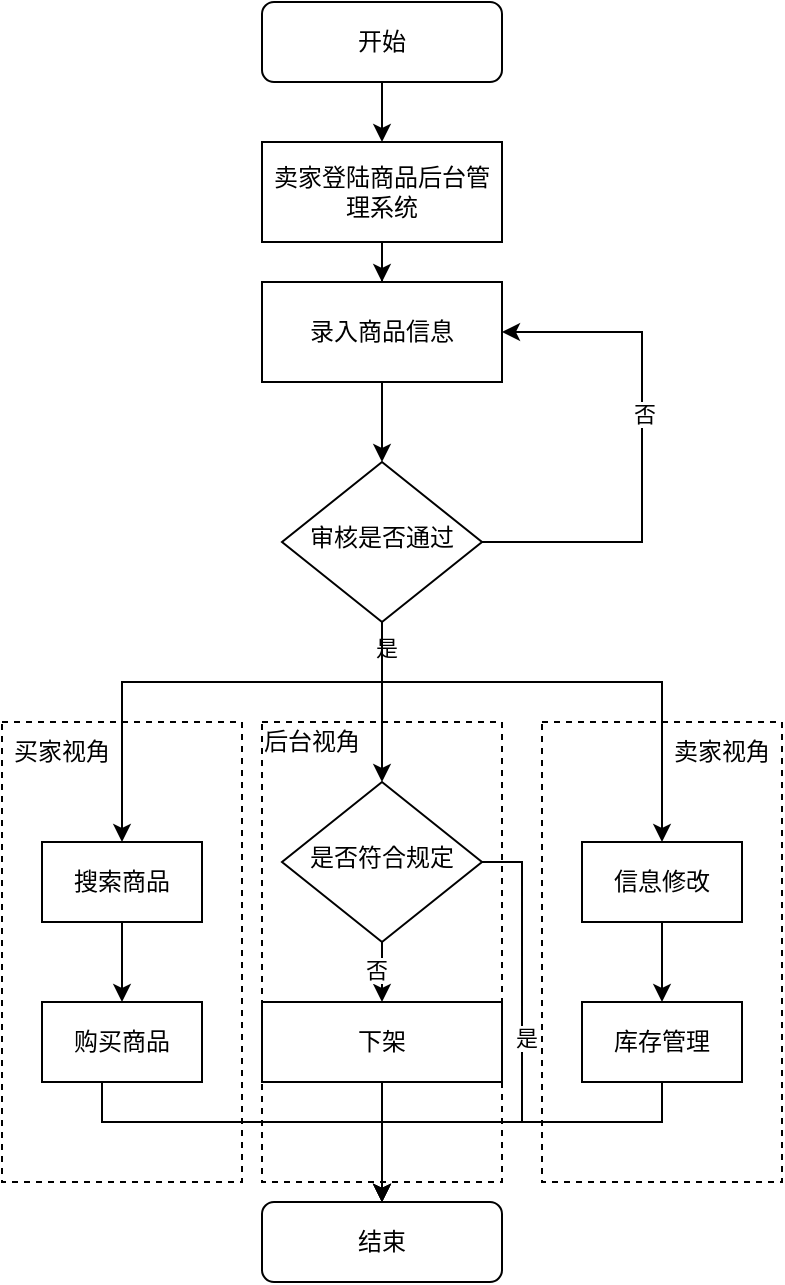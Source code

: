 <mxfile version="21.2.9" type="github">
  <diagram id="C5RBs43oDa-KdzZeNtuy" name="Page-1">
    <mxGraphModel dx="954" dy="1784" grid="1" gridSize="10" guides="1" tooltips="1" connect="1" arrows="1" fold="1" page="1" pageScale="1" pageWidth="827" pageHeight="1169" math="0" shadow="0">
      <root>
        <mxCell id="WIyWlLk6GJQsqaUBKTNV-0" />
        <mxCell id="WIyWlLk6GJQsqaUBKTNV-1" parent="WIyWlLk6GJQsqaUBKTNV-0" />
        <mxCell id="pybRn2lajr7KIriZpHoc-32" value="" style="rounded=0;whiteSpace=wrap;html=1;dashed=1;" vertex="1" parent="WIyWlLk6GJQsqaUBKTNV-1">
          <mxGeometry x="160" y="290" width="120" height="230" as="geometry" />
        </mxCell>
        <mxCell id="pybRn2lajr7KIriZpHoc-30" value="" style="rounded=0;whiteSpace=wrap;html=1;dashed=1;" vertex="1" parent="WIyWlLk6GJQsqaUBKTNV-1">
          <mxGeometry x="300" y="290" width="120" height="230" as="geometry" />
        </mxCell>
        <mxCell id="pybRn2lajr7KIriZpHoc-28" value="" style="rounded=0;whiteSpace=wrap;html=1;dashed=1;" vertex="1" parent="WIyWlLk6GJQsqaUBKTNV-1">
          <mxGeometry x="30" y="290" width="120" height="230" as="geometry" />
        </mxCell>
        <mxCell id="pybRn2lajr7KIriZpHoc-5" style="edgeStyle=orthogonalEdgeStyle;rounded=0;orthogonalLoop=1;jettySize=auto;html=1;exitX=1;exitY=0.5;exitDx=0;exitDy=0;entryX=1;entryY=0.5;entryDx=0;entryDy=0;" edge="1" parent="WIyWlLk6GJQsqaUBKTNV-1" source="WIyWlLk6GJQsqaUBKTNV-6" target="pybRn2lajr7KIriZpHoc-3">
          <mxGeometry relative="1" as="geometry">
            <Array as="points">
              <mxPoint x="350" y="200" />
              <mxPoint x="350" y="95" />
            </Array>
          </mxGeometry>
        </mxCell>
        <mxCell id="pybRn2lajr7KIriZpHoc-6" value="否" style="edgeLabel;html=1;align=center;verticalAlign=middle;resizable=0;points=[];" vertex="1" connectable="0" parent="pybRn2lajr7KIriZpHoc-5">
          <mxGeometry x="0.131" y="-1" relative="1" as="geometry">
            <mxPoint as="offset" />
          </mxGeometry>
        </mxCell>
        <mxCell id="pybRn2lajr7KIriZpHoc-42" style="edgeStyle=orthogonalEdgeStyle;rounded=0;orthogonalLoop=1;jettySize=auto;html=1;exitX=0.5;exitY=1;exitDx=0;exitDy=0;" edge="1" parent="WIyWlLk6GJQsqaUBKTNV-1" source="WIyWlLk6GJQsqaUBKTNV-6" target="pybRn2lajr7KIriZpHoc-9">
          <mxGeometry relative="1" as="geometry" />
        </mxCell>
        <mxCell id="pybRn2lajr7KIriZpHoc-43" value="是" style="edgeLabel;html=1;align=center;verticalAlign=middle;resizable=0;points=[];" vertex="1" connectable="0" parent="pybRn2lajr7KIriZpHoc-42">
          <mxGeometry x="-0.675" y="2" relative="1" as="geometry">
            <mxPoint as="offset" />
          </mxGeometry>
        </mxCell>
        <mxCell id="pybRn2lajr7KIriZpHoc-44" style="edgeStyle=orthogonalEdgeStyle;rounded=0;orthogonalLoop=1;jettySize=auto;html=1;exitX=0.5;exitY=1;exitDx=0;exitDy=0;entryX=0.5;entryY=0;entryDx=0;entryDy=0;" edge="1" parent="WIyWlLk6GJQsqaUBKTNV-1" source="WIyWlLk6GJQsqaUBKTNV-6" target="pybRn2lajr7KIriZpHoc-7">
          <mxGeometry relative="1" as="geometry">
            <Array as="points">
              <mxPoint x="220" y="270" />
              <mxPoint x="90" y="270" />
            </Array>
          </mxGeometry>
        </mxCell>
        <mxCell id="pybRn2lajr7KIriZpHoc-45" style="edgeStyle=orthogonalEdgeStyle;rounded=0;orthogonalLoop=1;jettySize=auto;html=1;exitX=0.5;exitY=1;exitDx=0;exitDy=0;" edge="1" parent="WIyWlLk6GJQsqaUBKTNV-1" source="WIyWlLk6GJQsqaUBKTNV-6" target="pybRn2lajr7KIriZpHoc-10">
          <mxGeometry relative="1" as="geometry">
            <Array as="points">
              <mxPoint x="220" y="270" />
              <mxPoint x="360" y="270" />
            </Array>
          </mxGeometry>
        </mxCell>
        <mxCell id="WIyWlLk6GJQsqaUBKTNV-6" value="审核是否通过" style="rhombus;whiteSpace=wrap;html=1;shadow=0;fontFamily=Helvetica;fontSize=12;align=center;strokeWidth=1;spacing=6;spacingTop=-4;" parent="WIyWlLk6GJQsqaUBKTNV-1" vertex="1">
          <mxGeometry x="170" y="160" width="100" height="80" as="geometry" />
        </mxCell>
        <mxCell id="pybRn2lajr7KIriZpHoc-12" style="edgeStyle=orthogonalEdgeStyle;rounded=0;orthogonalLoop=1;jettySize=auto;html=1;exitX=0.5;exitY=1;exitDx=0;exitDy=0;entryX=0.5;entryY=0;entryDx=0;entryDy=0;" edge="1" parent="WIyWlLk6GJQsqaUBKTNV-1" source="pybRn2lajr7KIriZpHoc-1" target="pybRn2lajr7KIriZpHoc-2">
          <mxGeometry relative="1" as="geometry" />
        </mxCell>
        <mxCell id="pybRn2lajr7KIriZpHoc-1" value="开始" style="rounded=1;whiteSpace=wrap;html=1;fontSize=12;glass=0;strokeWidth=1;shadow=0;" vertex="1" parent="WIyWlLk6GJQsqaUBKTNV-1">
          <mxGeometry x="160" y="-70" width="120" height="40" as="geometry" />
        </mxCell>
        <mxCell id="pybRn2lajr7KIriZpHoc-8" style="edgeStyle=orthogonalEdgeStyle;rounded=0;orthogonalLoop=1;jettySize=auto;html=1;exitX=0.5;exitY=1;exitDx=0;exitDy=0;" edge="1" parent="WIyWlLk6GJQsqaUBKTNV-1" source="pybRn2lajr7KIriZpHoc-2" target="pybRn2lajr7KIriZpHoc-3">
          <mxGeometry relative="1" as="geometry" />
        </mxCell>
        <mxCell id="pybRn2lajr7KIriZpHoc-2" value="卖家登陆商品后台管理系统" style="rounded=0;whiteSpace=wrap;html=1;" vertex="1" parent="WIyWlLk6GJQsqaUBKTNV-1">
          <mxGeometry x="160" width="120" height="50" as="geometry" />
        </mxCell>
        <mxCell id="pybRn2lajr7KIriZpHoc-4" style="edgeStyle=orthogonalEdgeStyle;rounded=0;orthogonalLoop=1;jettySize=auto;html=1;exitX=0.5;exitY=1;exitDx=0;exitDy=0;entryX=0.5;entryY=0;entryDx=0;entryDy=0;" edge="1" parent="WIyWlLk6GJQsqaUBKTNV-1" source="pybRn2lajr7KIriZpHoc-3" target="WIyWlLk6GJQsqaUBKTNV-6">
          <mxGeometry relative="1" as="geometry" />
        </mxCell>
        <mxCell id="pybRn2lajr7KIriZpHoc-3" value="录入商品信息" style="rounded=0;whiteSpace=wrap;html=1;" vertex="1" parent="WIyWlLk6GJQsqaUBKTNV-1">
          <mxGeometry x="160" y="70" width="120" height="50" as="geometry" />
        </mxCell>
        <mxCell id="pybRn2lajr7KIriZpHoc-22" style="edgeStyle=orthogonalEdgeStyle;rounded=0;orthogonalLoop=1;jettySize=auto;html=1;exitX=0.5;exitY=1;exitDx=0;exitDy=0;" edge="1" parent="WIyWlLk6GJQsqaUBKTNV-1" source="pybRn2lajr7KIriZpHoc-7" target="pybRn2lajr7KIriZpHoc-20">
          <mxGeometry relative="1" as="geometry" />
        </mxCell>
        <mxCell id="pybRn2lajr7KIriZpHoc-7" value="搜索商品" style="rounded=0;whiteSpace=wrap;html=1;" vertex="1" parent="WIyWlLk6GJQsqaUBKTNV-1">
          <mxGeometry x="50" y="350" width="80" height="40" as="geometry" />
        </mxCell>
        <mxCell id="pybRn2lajr7KIriZpHoc-15" style="edgeStyle=orthogonalEdgeStyle;rounded=0;orthogonalLoop=1;jettySize=auto;html=1;exitX=1;exitY=0.5;exitDx=0;exitDy=0;entryX=0.5;entryY=0;entryDx=0;entryDy=0;" edge="1" parent="WIyWlLk6GJQsqaUBKTNV-1" source="pybRn2lajr7KIriZpHoc-9" target="pybRn2lajr7KIriZpHoc-14">
          <mxGeometry relative="1" as="geometry">
            <Array as="points">
              <mxPoint x="290" y="360" />
              <mxPoint x="290" y="490" />
              <mxPoint x="220" y="490" />
            </Array>
          </mxGeometry>
        </mxCell>
        <mxCell id="pybRn2lajr7KIriZpHoc-16" value="是" style="edgeLabel;html=1;align=center;verticalAlign=middle;resizable=0;points=[];" vertex="1" connectable="0" parent="pybRn2lajr7KIriZpHoc-15">
          <mxGeometry x="-0.168" y="2" relative="1" as="geometry">
            <mxPoint as="offset" />
          </mxGeometry>
        </mxCell>
        <mxCell id="pybRn2lajr7KIriZpHoc-18" style="edgeStyle=orthogonalEdgeStyle;rounded=0;orthogonalLoop=1;jettySize=auto;html=1;exitX=0.5;exitY=1;exitDx=0;exitDy=0;entryX=0.5;entryY=0;entryDx=0;entryDy=0;" edge="1" parent="WIyWlLk6GJQsqaUBKTNV-1" source="pybRn2lajr7KIriZpHoc-9" target="pybRn2lajr7KIriZpHoc-13">
          <mxGeometry relative="1" as="geometry" />
        </mxCell>
        <mxCell id="pybRn2lajr7KIriZpHoc-19" value="否" style="edgeLabel;html=1;align=center;verticalAlign=middle;resizable=0;points=[];" vertex="1" connectable="0" parent="pybRn2lajr7KIriZpHoc-18">
          <mxGeometry x="-0.067" y="-3" relative="1" as="geometry">
            <mxPoint as="offset" />
          </mxGeometry>
        </mxCell>
        <mxCell id="pybRn2lajr7KIriZpHoc-9" value="是否符合规定" style="rhombus;whiteSpace=wrap;html=1;shadow=0;fontFamily=Helvetica;fontSize=12;align=center;strokeWidth=1;spacing=6;spacingTop=-4;" vertex="1" parent="WIyWlLk6GJQsqaUBKTNV-1">
          <mxGeometry x="170" y="320" width="100" height="80" as="geometry" />
        </mxCell>
        <mxCell id="pybRn2lajr7KIriZpHoc-25" style="edgeStyle=orthogonalEdgeStyle;rounded=0;orthogonalLoop=1;jettySize=auto;html=1;exitX=0.5;exitY=1;exitDx=0;exitDy=0;" edge="1" parent="WIyWlLk6GJQsqaUBKTNV-1" source="pybRn2lajr7KIriZpHoc-10" target="pybRn2lajr7KIriZpHoc-11">
          <mxGeometry relative="1" as="geometry" />
        </mxCell>
        <mxCell id="pybRn2lajr7KIriZpHoc-10" value="信息修改" style="rounded=0;whiteSpace=wrap;html=1;" vertex="1" parent="WIyWlLk6GJQsqaUBKTNV-1">
          <mxGeometry x="320" y="350" width="80" height="40" as="geometry" />
        </mxCell>
        <mxCell id="pybRn2lajr7KIriZpHoc-38" style="edgeStyle=orthogonalEdgeStyle;rounded=0;orthogonalLoop=1;jettySize=auto;html=1;exitX=0.5;exitY=1;exitDx=0;exitDy=0;" edge="1" parent="WIyWlLk6GJQsqaUBKTNV-1" source="pybRn2lajr7KIriZpHoc-11" target="pybRn2lajr7KIriZpHoc-14">
          <mxGeometry relative="1" as="geometry">
            <Array as="points">
              <mxPoint x="360" y="490" />
              <mxPoint x="220" y="490" />
            </Array>
          </mxGeometry>
        </mxCell>
        <mxCell id="pybRn2lajr7KIriZpHoc-11" value="库存管理" style="rounded=0;whiteSpace=wrap;html=1;" vertex="1" parent="WIyWlLk6GJQsqaUBKTNV-1">
          <mxGeometry x="320" y="430" width="80" height="40" as="geometry" />
        </mxCell>
        <mxCell id="pybRn2lajr7KIriZpHoc-17" style="edgeStyle=orthogonalEdgeStyle;rounded=0;orthogonalLoop=1;jettySize=auto;html=1;exitX=0.5;exitY=1;exitDx=0;exitDy=0;" edge="1" parent="WIyWlLk6GJQsqaUBKTNV-1" source="pybRn2lajr7KIriZpHoc-13" target="pybRn2lajr7KIriZpHoc-14">
          <mxGeometry relative="1" as="geometry" />
        </mxCell>
        <mxCell id="pybRn2lajr7KIriZpHoc-13" value="下架" style="rounded=0;whiteSpace=wrap;html=1;" vertex="1" parent="WIyWlLk6GJQsqaUBKTNV-1">
          <mxGeometry x="160" y="430" width="120" height="40" as="geometry" />
        </mxCell>
        <mxCell id="pybRn2lajr7KIriZpHoc-14" value="结束" style="rounded=1;whiteSpace=wrap;html=1;fontSize=12;glass=0;strokeWidth=1;shadow=0;" vertex="1" parent="WIyWlLk6GJQsqaUBKTNV-1">
          <mxGeometry x="160" y="530" width="120" height="40" as="geometry" />
        </mxCell>
        <mxCell id="pybRn2lajr7KIriZpHoc-21" style="edgeStyle=orthogonalEdgeStyle;rounded=0;orthogonalLoop=1;jettySize=auto;html=1;exitX=0.5;exitY=1;exitDx=0;exitDy=0;entryX=0.5;entryY=0;entryDx=0;entryDy=0;" edge="1" parent="WIyWlLk6GJQsqaUBKTNV-1" source="pybRn2lajr7KIriZpHoc-20" target="pybRn2lajr7KIriZpHoc-14">
          <mxGeometry relative="1" as="geometry">
            <Array as="points">
              <mxPoint x="80" y="490" />
              <mxPoint x="220" y="490" />
            </Array>
          </mxGeometry>
        </mxCell>
        <mxCell id="pybRn2lajr7KIriZpHoc-20" value="购买商品" style="rounded=0;whiteSpace=wrap;html=1;" vertex="1" parent="WIyWlLk6GJQsqaUBKTNV-1">
          <mxGeometry x="50" y="430" width="80" height="40" as="geometry" />
        </mxCell>
        <mxCell id="pybRn2lajr7KIriZpHoc-29" value="买家视角" style="text;html=1;strokeColor=none;fillColor=none;align=center;verticalAlign=middle;whiteSpace=wrap;rounded=0;" vertex="1" parent="WIyWlLk6GJQsqaUBKTNV-1">
          <mxGeometry x="30" y="290" width="60" height="30" as="geometry" />
        </mxCell>
        <mxCell id="pybRn2lajr7KIriZpHoc-31" value="卖家视角" style="text;html=1;strokeColor=none;fillColor=none;align=center;verticalAlign=middle;whiteSpace=wrap;rounded=0;" vertex="1" parent="WIyWlLk6GJQsqaUBKTNV-1">
          <mxGeometry x="360" y="290" width="60" height="30" as="geometry" />
        </mxCell>
        <mxCell id="pybRn2lajr7KIriZpHoc-34" value="后台视角" style="text;html=1;strokeColor=none;fillColor=none;align=center;verticalAlign=middle;whiteSpace=wrap;rounded=0;" vertex="1" parent="WIyWlLk6GJQsqaUBKTNV-1">
          <mxGeometry x="160" y="290" width="50" height="20" as="geometry" />
        </mxCell>
      </root>
    </mxGraphModel>
  </diagram>
</mxfile>
